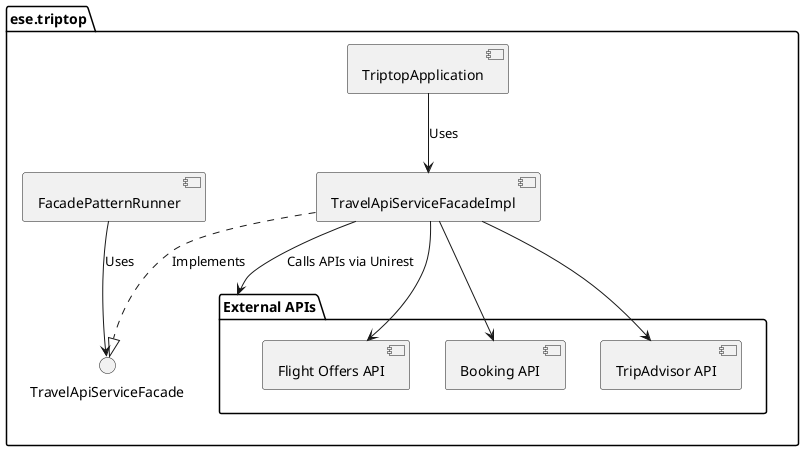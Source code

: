 @startuml
package "ese.triptop" {
    
    [TriptopApplication] --> [TravelApiServiceFacadeImpl] : "Uses"

    interface TravelApiServiceFacade
    [FacadePatternRunner] --> [TravelApiServiceFacade] : "Uses"

  
    [TravelApiServiceFacadeImpl] ..|> TravelApiServiceFacade : "Implements"

    [TravelApiServiceFacadeImpl] --> [External APIs] : "Calls APIs via Unirest"
    
    package "External APIs" {
        [Flight Offers API]
        [Booking API]
        [TripAdvisor API]
    }


    [TravelApiServiceFacadeImpl] --> [Flight Offers API] 
    [TravelApiServiceFacadeImpl] --> [Booking API]
    [TravelApiServiceFacadeImpl] --> [TripAdvisor API]

}
@enduml